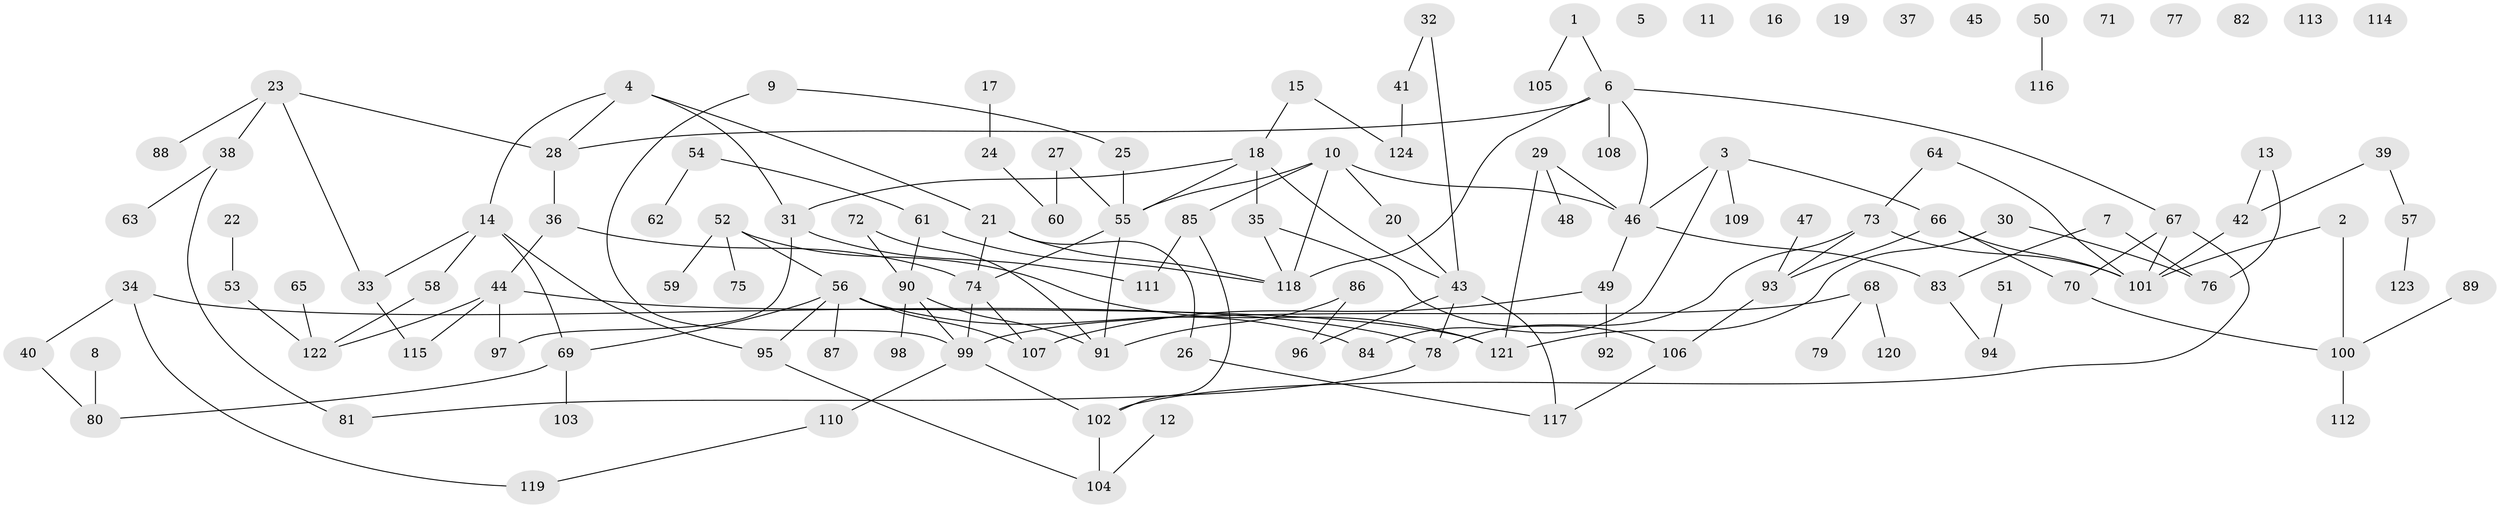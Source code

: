 // Generated by graph-tools (version 1.1) at 2025/25/03/09/25 03:25:22]
// undirected, 124 vertices, 152 edges
graph export_dot {
graph [start="1"]
  node [color=gray90,style=filled];
  1;
  2;
  3;
  4;
  5;
  6;
  7;
  8;
  9;
  10;
  11;
  12;
  13;
  14;
  15;
  16;
  17;
  18;
  19;
  20;
  21;
  22;
  23;
  24;
  25;
  26;
  27;
  28;
  29;
  30;
  31;
  32;
  33;
  34;
  35;
  36;
  37;
  38;
  39;
  40;
  41;
  42;
  43;
  44;
  45;
  46;
  47;
  48;
  49;
  50;
  51;
  52;
  53;
  54;
  55;
  56;
  57;
  58;
  59;
  60;
  61;
  62;
  63;
  64;
  65;
  66;
  67;
  68;
  69;
  70;
  71;
  72;
  73;
  74;
  75;
  76;
  77;
  78;
  79;
  80;
  81;
  82;
  83;
  84;
  85;
  86;
  87;
  88;
  89;
  90;
  91;
  92;
  93;
  94;
  95;
  96;
  97;
  98;
  99;
  100;
  101;
  102;
  103;
  104;
  105;
  106;
  107;
  108;
  109;
  110;
  111;
  112;
  113;
  114;
  115;
  116;
  117;
  118;
  119;
  120;
  121;
  122;
  123;
  124;
  1 -- 6;
  1 -- 105;
  2 -- 100;
  2 -- 101;
  3 -- 46;
  3 -- 66;
  3 -- 84;
  3 -- 109;
  4 -- 14;
  4 -- 21;
  4 -- 28;
  4 -- 31;
  6 -- 28;
  6 -- 46;
  6 -- 67;
  6 -- 108;
  6 -- 118;
  7 -- 76;
  7 -- 83;
  8 -- 80;
  9 -- 25;
  9 -- 99;
  10 -- 20;
  10 -- 46;
  10 -- 55;
  10 -- 85;
  10 -- 118;
  12 -- 104;
  13 -- 42;
  13 -- 76;
  14 -- 33;
  14 -- 58;
  14 -- 69;
  14 -- 95;
  15 -- 18;
  15 -- 124;
  17 -- 24;
  18 -- 31;
  18 -- 35;
  18 -- 43;
  18 -- 55;
  20 -- 43;
  21 -- 26;
  21 -- 74;
  21 -- 118;
  22 -- 53;
  23 -- 28;
  23 -- 33;
  23 -- 38;
  23 -- 88;
  24 -- 60;
  25 -- 55;
  26 -- 117;
  27 -- 55;
  27 -- 60;
  28 -- 36;
  29 -- 46;
  29 -- 48;
  29 -- 121;
  30 -- 76;
  30 -- 121;
  31 -- 97;
  31 -- 111;
  32 -- 41;
  32 -- 43;
  33 -- 115;
  34 -- 40;
  34 -- 78;
  34 -- 119;
  35 -- 106;
  35 -- 118;
  36 -- 44;
  36 -- 74;
  38 -- 63;
  38 -- 81;
  39 -- 42;
  39 -- 57;
  40 -- 80;
  41 -- 124;
  42 -- 101;
  43 -- 78;
  43 -- 96;
  43 -- 117;
  44 -- 97;
  44 -- 115;
  44 -- 121;
  44 -- 122;
  46 -- 49;
  46 -- 83;
  47 -- 93;
  49 -- 92;
  49 -- 107;
  50 -- 116;
  51 -- 94;
  52 -- 56;
  52 -- 59;
  52 -- 75;
  52 -- 121;
  53 -- 122;
  54 -- 61;
  54 -- 62;
  55 -- 74;
  55 -- 91;
  56 -- 69;
  56 -- 84;
  56 -- 87;
  56 -- 95;
  56 -- 107;
  57 -- 123;
  58 -- 122;
  61 -- 90;
  61 -- 118;
  64 -- 73;
  64 -- 101;
  65 -- 122;
  66 -- 70;
  66 -- 93;
  66 -- 101;
  67 -- 70;
  67 -- 101;
  67 -- 102;
  68 -- 79;
  68 -- 99;
  68 -- 120;
  69 -- 80;
  69 -- 103;
  70 -- 100;
  72 -- 90;
  72 -- 91;
  73 -- 78;
  73 -- 93;
  73 -- 101;
  74 -- 99;
  74 -- 107;
  78 -- 81;
  83 -- 94;
  85 -- 102;
  85 -- 111;
  86 -- 91;
  86 -- 96;
  89 -- 100;
  90 -- 91;
  90 -- 98;
  90 -- 99;
  93 -- 106;
  95 -- 104;
  99 -- 102;
  99 -- 110;
  100 -- 112;
  102 -- 104;
  106 -- 117;
  110 -- 119;
}
